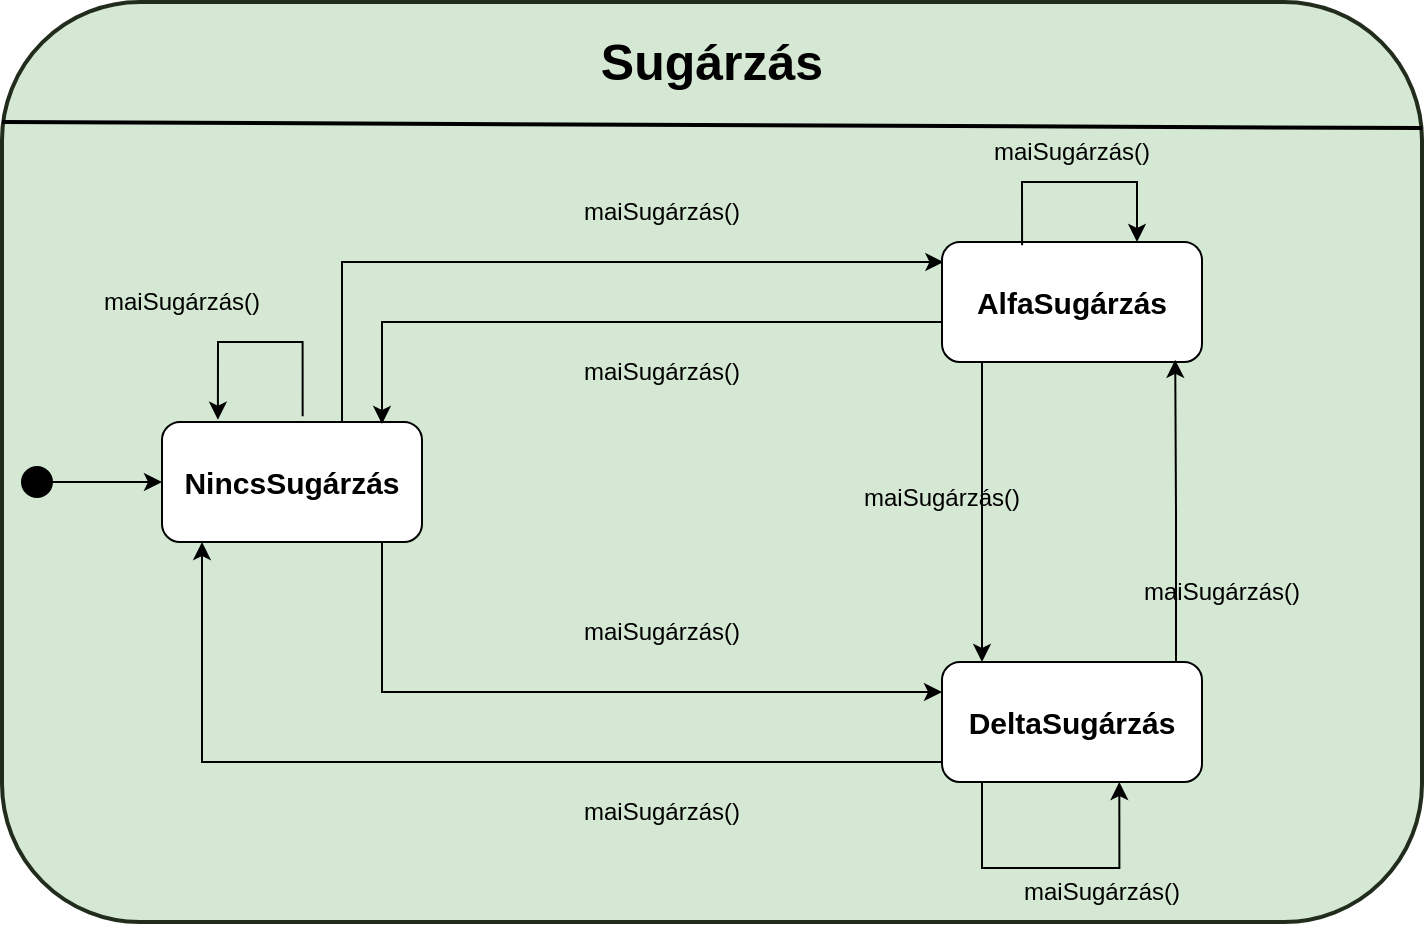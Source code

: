 <mxfile version="24.2.5" type="device">
  <diagram name="Page-1" id="4AOq9djFcjTbgxhz_6li">
    <mxGraphModel dx="1284" dy="760" grid="1" gridSize="10" guides="1" tooltips="1" connect="1" arrows="1" fold="1" page="1" pageScale="1" pageWidth="850" pageHeight="1100" math="0" shadow="0">
      <root>
        <mxCell id="0" />
        <mxCell id="1" parent="0" />
        <mxCell id="FUGaZqMTaOm2ZeED6XDw-2" value="" style="rounded=1;whiteSpace=wrap;html=1;strokeWidth=2;fillColor=#d5e8d4;strokeColor=#222c1c;" vertex="1" parent="1">
          <mxGeometry x="80" y="250" width="710" height="460" as="geometry" />
        </mxCell>
        <mxCell id="FUGaZqMTaOm2ZeED6XDw-3" value="&lt;font size=&quot;1&quot; style=&quot;&quot;&gt;&lt;b style=&quot;font-size: 25px;&quot;&gt;Sugárzás&lt;/b&gt;&lt;/font&gt;" style="text;html=1;align=center;verticalAlign=middle;whiteSpace=wrap;rounded=0;" vertex="1" parent="1">
          <mxGeometry x="340" y="250" width="190" height="57" as="geometry" />
        </mxCell>
        <mxCell id="FUGaZqMTaOm2ZeED6XDw-4" value="" style="endArrow=none;html=1;rounded=0;entryX=1;entryY=0.137;entryDx=0;entryDy=0;entryPerimeter=0;strokeWidth=2;" edge="1" parent="1" target="FUGaZqMTaOm2ZeED6XDw-2">
          <mxGeometry width="50" height="50" relative="1" as="geometry">
            <mxPoint x="80" y="310" as="sourcePoint" />
            <mxPoint x="130" y="280" as="targetPoint" />
          </mxGeometry>
        </mxCell>
        <mxCell id="FUGaZqMTaOm2ZeED6XDw-8" style="edgeStyle=orthogonalEdgeStyle;rounded=0;orthogonalLoop=1;jettySize=auto;html=1;entryX=0.005;entryY=0.178;entryDx=0;entryDy=0;entryPerimeter=0;" edge="1" parent="1" source="FUGaZqMTaOm2ZeED6XDw-5" target="FUGaZqMTaOm2ZeED6XDw-7">
          <mxGeometry relative="1" as="geometry">
            <Array as="points">
              <mxPoint x="250" y="380" />
              <mxPoint x="551" y="380" />
            </Array>
          </mxGeometry>
        </mxCell>
        <mxCell id="FUGaZqMTaOm2ZeED6XDw-11" style="edgeStyle=orthogonalEdgeStyle;rounded=0;orthogonalLoop=1;jettySize=auto;html=1;entryX=0;entryY=0.25;entryDx=0;entryDy=0;" edge="1" parent="1" source="FUGaZqMTaOm2ZeED6XDw-5" target="FUGaZqMTaOm2ZeED6XDw-6">
          <mxGeometry relative="1" as="geometry">
            <Array as="points">
              <mxPoint x="270" y="595" />
            </Array>
          </mxGeometry>
        </mxCell>
        <mxCell id="FUGaZqMTaOm2ZeED6XDw-5" value="&lt;b&gt;&lt;font style=&quot;font-size: 15px;&quot;&gt;NincsSugárzás&lt;/font&gt;&lt;/b&gt;" style="rounded=1;whiteSpace=wrap;html=1;" vertex="1" parent="1">
          <mxGeometry x="160" y="460" width="130" height="60" as="geometry" />
        </mxCell>
        <mxCell id="FUGaZqMTaOm2ZeED6XDw-10" style="edgeStyle=orthogonalEdgeStyle;rounded=0;orthogonalLoop=1;jettySize=auto;html=1;" edge="1" parent="1" source="FUGaZqMTaOm2ZeED6XDw-6">
          <mxGeometry relative="1" as="geometry">
            <mxPoint x="180" y="520" as="targetPoint" />
            <Array as="points">
              <mxPoint x="180" y="630" />
            </Array>
          </mxGeometry>
        </mxCell>
        <mxCell id="FUGaZqMTaOm2ZeED6XDw-6" value="&lt;b&gt;&lt;font style=&quot;font-size: 15px;&quot;&gt;DeltaSugárzás&lt;/font&gt;&lt;/b&gt;" style="rounded=1;whiteSpace=wrap;html=1;" vertex="1" parent="1">
          <mxGeometry x="550" y="580" width="130" height="60" as="geometry" />
        </mxCell>
        <mxCell id="FUGaZqMTaOm2ZeED6XDw-9" style="edgeStyle=orthogonalEdgeStyle;rounded=0;orthogonalLoop=1;jettySize=auto;html=1;" edge="1" parent="1" source="FUGaZqMTaOm2ZeED6XDw-7">
          <mxGeometry relative="1" as="geometry">
            <mxPoint x="570" y="580" as="targetPoint" />
            <Array as="points">
              <mxPoint x="570" y="580" />
            </Array>
          </mxGeometry>
        </mxCell>
        <mxCell id="FUGaZqMTaOm2ZeED6XDw-7" value="&lt;b&gt;&lt;font style=&quot;font-size: 15px;&quot;&gt;AlfaSugárzás&lt;/font&gt;&lt;/b&gt;" style="rounded=1;whiteSpace=wrap;html=1;" vertex="1" parent="1">
          <mxGeometry x="550" y="370" width="130" height="60" as="geometry" />
        </mxCell>
        <mxCell id="FUGaZqMTaOm2ZeED6XDw-12" style="edgeStyle=orthogonalEdgeStyle;rounded=0;orthogonalLoop=1;jettySize=auto;html=1;" edge="1" parent="1" source="FUGaZqMTaOm2ZeED6XDw-7">
          <mxGeometry relative="1" as="geometry">
            <mxPoint x="270" y="461" as="targetPoint" />
            <Array as="points">
              <mxPoint x="270" y="410" />
              <mxPoint x="270" y="461" />
            </Array>
          </mxGeometry>
        </mxCell>
        <mxCell id="FUGaZqMTaOm2ZeED6XDw-13" style="edgeStyle=orthogonalEdgeStyle;rounded=0;orthogonalLoop=1;jettySize=auto;html=1;entryX=0.897;entryY=0.982;entryDx=0;entryDy=0;entryPerimeter=0;exitX=0.9;exitY=0;exitDx=0;exitDy=0;exitPerimeter=0;" edge="1" parent="1" source="FUGaZqMTaOm2ZeED6XDw-6" target="FUGaZqMTaOm2ZeED6XDw-7">
          <mxGeometry relative="1" as="geometry">
            <Array as="points">
              <mxPoint x="667" y="505" />
              <mxPoint x="667" y="505" />
            </Array>
          </mxGeometry>
        </mxCell>
        <mxCell id="FUGaZqMTaOm2ZeED6XDw-14" style="edgeStyle=orthogonalEdgeStyle;rounded=0;orthogonalLoop=1;jettySize=auto;html=1;exitX=0.541;exitY=-0.048;exitDx=0;exitDy=0;exitPerimeter=0;entryX=0.215;entryY=-0.019;entryDx=0;entryDy=0;entryPerimeter=0;" edge="1" parent="1" source="FUGaZqMTaOm2ZeED6XDw-5" target="FUGaZqMTaOm2ZeED6XDw-5">
          <mxGeometry relative="1" as="geometry">
            <mxPoint x="161" y="510" as="targetPoint" />
            <Array as="points">
              <mxPoint x="230" y="420" />
              <mxPoint x="188" y="420" />
            </Array>
          </mxGeometry>
        </mxCell>
        <mxCell id="FUGaZqMTaOm2ZeED6XDw-15" style="edgeStyle=orthogonalEdgeStyle;rounded=0;orthogonalLoop=1;jettySize=auto;html=1;exitX=0;exitY=0.12;exitDx=0;exitDy=0;exitPerimeter=0;entryX=0.682;entryY=1;entryDx=0;entryDy=0;entryPerimeter=0;" edge="1" parent="1" target="FUGaZqMTaOm2ZeED6XDw-6">
          <mxGeometry relative="1" as="geometry">
            <mxPoint x="600" y="640" as="sourcePoint" />
            <mxPoint x="601" y="683" as="targetPoint" />
            <Array as="points">
              <mxPoint x="570" y="640" />
              <mxPoint x="570" y="683" />
              <mxPoint x="639" y="683" />
            </Array>
          </mxGeometry>
        </mxCell>
        <mxCell id="FUGaZqMTaOm2ZeED6XDw-16" style="edgeStyle=orthogonalEdgeStyle;rounded=0;orthogonalLoop=1;jettySize=auto;html=1;exitX=0.308;exitY=0.027;exitDx=0;exitDy=0;exitPerimeter=0;entryX=0.75;entryY=0;entryDx=0;entryDy=0;" edge="1" parent="1" source="FUGaZqMTaOm2ZeED6XDw-7" target="FUGaZqMTaOm2ZeED6XDw-7">
          <mxGeometry relative="1" as="geometry">
            <mxPoint x="660" y="307" as="sourcePoint" />
            <mxPoint x="661" y="350" as="targetPoint" />
            <Array as="points">
              <mxPoint x="590" y="340" />
              <mxPoint x="648" y="340" />
            </Array>
          </mxGeometry>
        </mxCell>
        <mxCell id="FUGaZqMTaOm2ZeED6XDw-19" style="edgeStyle=orthogonalEdgeStyle;rounded=0;orthogonalLoop=1;jettySize=auto;html=1;entryX=0;entryY=0.5;entryDx=0;entryDy=0;" edge="1" parent="1" source="FUGaZqMTaOm2ZeED6XDw-17" target="FUGaZqMTaOm2ZeED6XDw-5">
          <mxGeometry relative="1" as="geometry" />
        </mxCell>
        <mxCell id="FUGaZqMTaOm2ZeED6XDw-17" value="" style="ellipse;whiteSpace=wrap;html=1;aspect=fixed;fillColor=#000000;" vertex="1" parent="1">
          <mxGeometry x="90" y="482.5" width="15" height="15" as="geometry" />
        </mxCell>
        <mxCell id="FUGaZqMTaOm2ZeED6XDw-20" value="&lt;div&gt;&lt;span style=&quot;background-color: initial;&quot;&gt;maiSugárzás()&lt;/span&gt;&lt;/div&gt;" style="text;html=1;align=center;verticalAlign=middle;whiteSpace=wrap;rounded=0;" vertex="1" parent="1">
          <mxGeometry x="320" y="340" width="180" height="30" as="geometry" />
        </mxCell>
        <mxCell id="FUGaZqMTaOm2ZeED6XDw-21" value="maiSugárzás()" style="text;html=1;align=center;verticalAlign=middle;whiteSpace=wrap;rounded=0;" vertex="1" parent="1">
          <mxGeometry x="320" y="420" width="180" height="30" as="geometry" />
        </mxCell>
        <mxCell id="FUGaZqMTaOm2ZeED6XDw-22" value="maiSugárzás()" style="text;html=1;align=center;verticalAlign=middle;whiteSpace=wrap;rounded=0;" vertex="1" parent="1">
          <mxGeometry x="320" y="550" width="180" height="30" as="geometry" />
        </mxCell>
        <mxCell id="FUGaZqMTaOm2ZeED6XDw-23" value="maiSugárzás()" style="text;html=1;align=center;verticalAlign=middle;whiteSpace=wrap;rounded=0;" vertex="1" parent="1">
          <mxGeometry x="320" y="640" width="180" height="30" as="geometry" />
        </mxCell>
        <mxCell id="FUGaZqMTaOm2ZeED6XDw-24" value="maiSugárzás()" style="text;html=1;align=center;verticalAlign=middle;whiteSpace=wrap;rounded=0;" vertex="1" parent="1">
          <mxGeometry x="80" y="385" width="180" height="30" as="geometry" />
        </mxCell>
        <mxCell id="FUGaZqMTaOm2ZeED6XDw-26" value="maiSugárzás()" style="text;html=1;align=center;verticalAlign=middle;whiteSpace=wrap;rounded=0;" vertex="1" parent="1">
          <mxGeometry x="525" y="310" width="180" height="30" as="geometry" />
        </mxCell>
        <mxCell id="FUGaZqMTaOm2ZeED6XDw-27" value="maiSugárzás()" style="text;html=1;align=center;verticalAlign=middle;whiteSpace=wrap;rounded=0;" vertex="1" parent="1">
          <mxGeometry x="460" y="482.5" width="180" height="30" as="geometry" />
        </mxCell>
        <mxCell id="FUGaZqMTaOm2ZeED6XDw-28" value="maiSugárzás()" style="text;html=1;align=center;verticalAlign=middle;whiteSpace=wrap;rounded=0;" vertex="1" parent="1">
          <mxGeometry x="600" y="530" width="180" height="30" as="geometry" />
        </mxCell>
        <mxCell id="FUGaZqMTaOm2ZeED6XDw-29" value="maiSugárzás()" style="text;html=1;align=center;verticalAlign=middle;whiteSpace=wrap;rounded=0;" vertex="1" parent="1">
          <mxGeometry x="540" y="680" width="180" height="30" as="geometry" />
        </mxCell>
      </root>
    </mxGraphModel>
  </diagram>
</mxfile>
